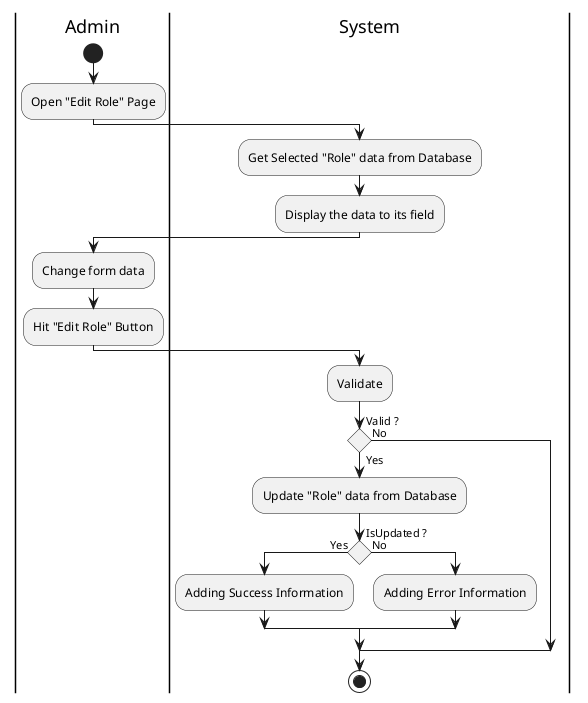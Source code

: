 @startuml UpdateRole

skinparam ConditionEndStyle hline
skinparam conditionStyle diamond
skinparam Monochrome true
skinparam Shadowing false

|Admin|
start
:Open "Edit Role" Page;

|System|
:Get Selected "Role" data from Database;
:Display the data to its field;

|Admin|
:Change form data;
:Hit "Edit Role" Button;

|System|
:Validate;

if (Valid ?) then (Yes)
    :Update "Role" data from Database;
    if (IsUpdated ?) then (Yes)
        :Adding Success Information;
    else (No)
        :Adding Error Information;
    endif
else (No)
endif
stop

@enduml